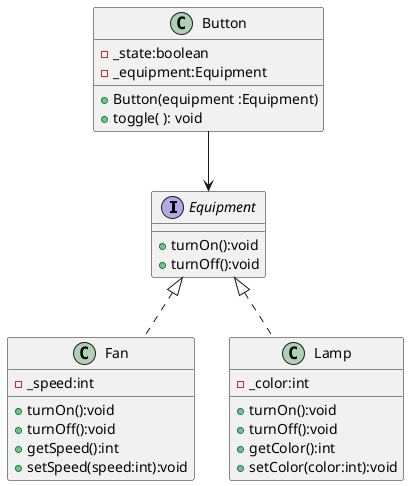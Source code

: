 @startuml car
interface Equipment {

  +turnOn():void
  +turnOff():void

  
}

class Button {
    - _state:boolean
      - _equipment:Equipment
     + Button(equipment :Equipment)
   

    + toggle( ): void
 
}
class Fan implements Equipment{
  - _speed:int
   +turnOn():void
  +turnOff():void
  +getSpeed():int
  +setSpeed(speed:int):void


}
class Lamp implements Equipment{
  - _color:int
   +turnOn():void
  +turnOff():void
  +getColor():int
  +setColor(color:int):void


}

Button  -->  Equipment


@enduml